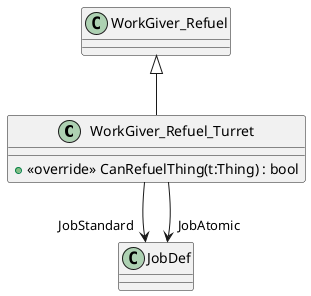 @startuml
class WorkGiver_Refuel_Turret {
    + <<override>> CanRefuelThing(t:Thing) : bool
}
WorkGiver_Refuel <|-- WorkGiver_Refuel_Turret
WorkGiver_Refuel_Turret --> "JobStandard" JobDef
WorkGiver_Refuel_Turret --> "JobAtomic" JobDef
@enduml

